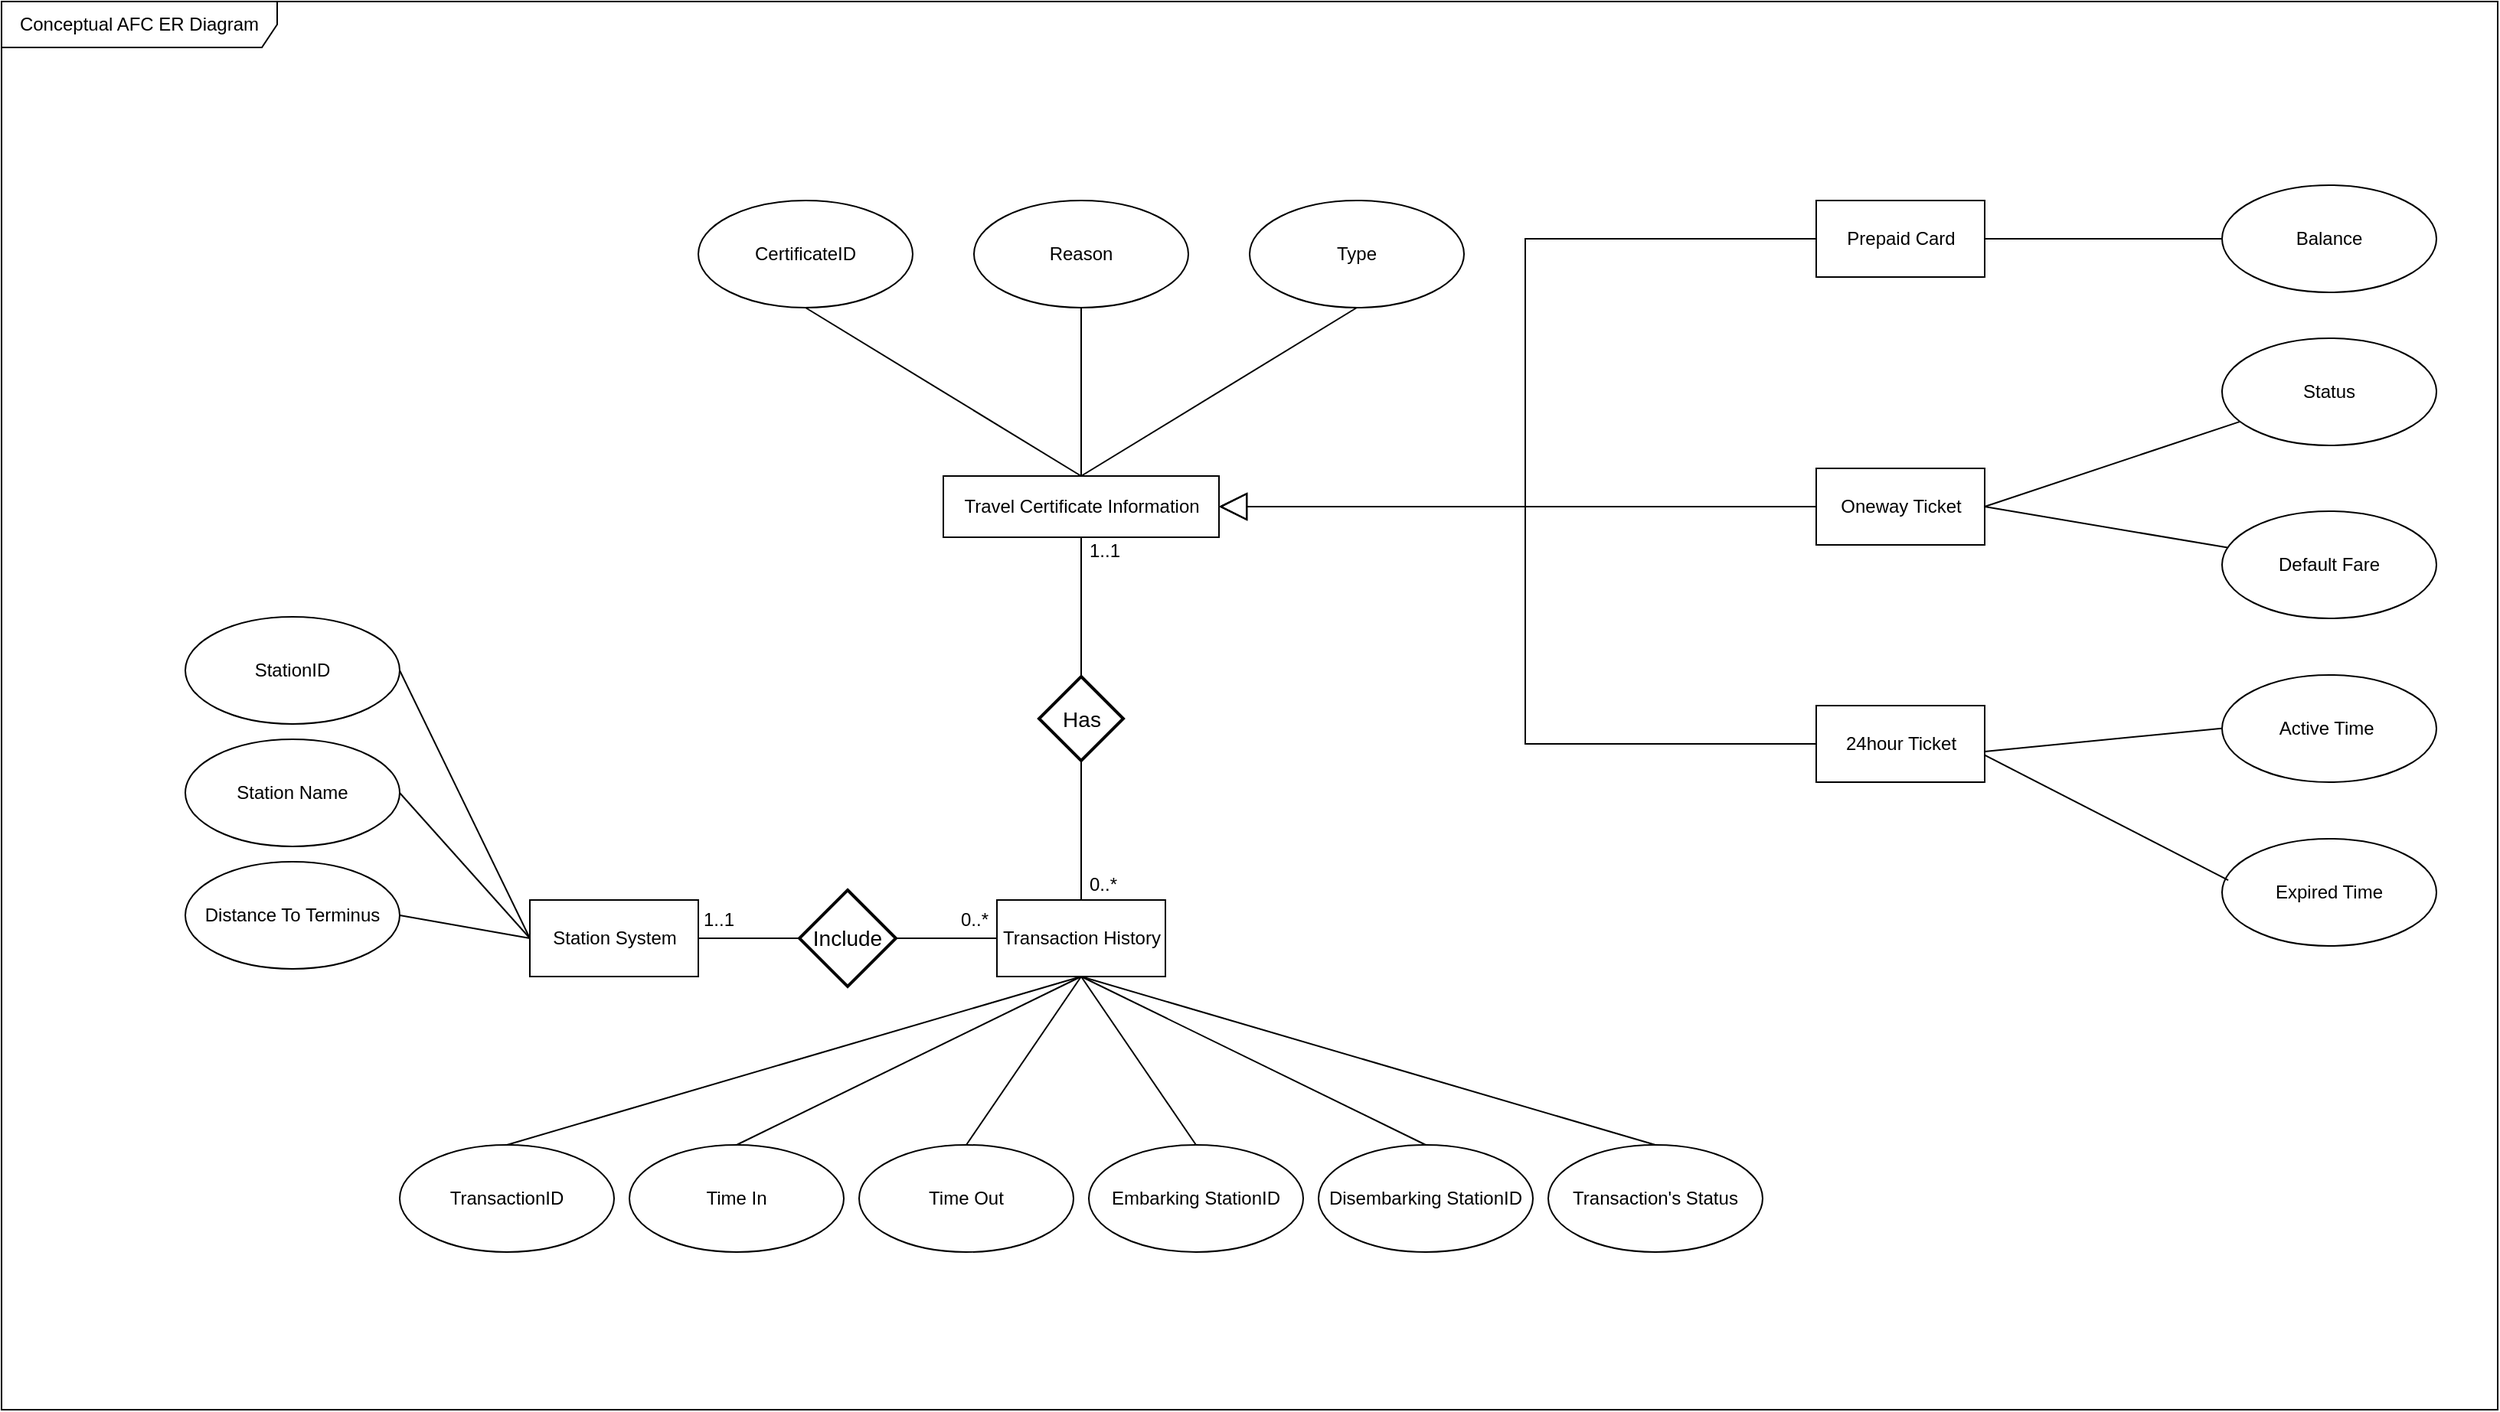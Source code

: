<mxfile version="12.1.9" type="device" pages="1"><diagram id="IIVnU5TS93NYjTbu1rzC" name="Page-1"><mxGraphModel dx="2976" dy="907" grid="1" gridSize="10" guides="1" tooltips="1" connect="1" arrows="1" fold="1" page="1" pageScale="1" pageWidth="1169" pageHeight="827" math="0" shadow="0"><root><mxCell id="0"/><mxCell id="1" parent="0"/><mxCell id="9WDU5_tVH0Kmsjpy-VmY-76" value="&lt;span class=&quot;fontstyle0&quot;&gt;Conceptual AFC ER Diagram&lt;br&gt;&lt;/span&gt;" style="shape=umlFrame;whiteSpace=wrap;html=1;width=180;height=30;" parent="1" vertex="1"><mxGeometry x="-455" y="10" width="1630" height="920" as="geometry"/></mxCell><mxCell id="9WDU5_tVH0Kmsjpy-VmY-21" style="edgeStyle=orthogonalEdgeStyle;rounded=0;orthogonalLoop=1;jettySize=auto;html=1;exitX=0.5;exitY=1;exitDx=0;exitDy=0;entryX=0.5;entryY=0;entryDx=0;entryDy=0;endArrow=none;endFill=0;strokeColor=#000000;" parent="1" source="9WDU5_tVH0Kmsjpy-VmY-58" target="9WDU5_tVH0Kmsjpy-VmY-20" edge="1"><mxGeometry relative="1" as="geometry"/></mxCell><mxCell id="9WDU5_tVH0Kmsjpy-VmY-73" value="0..*" style="text;html=1;resizable=0;points=[];align=center;verticalAlign=middle;labelBackgroundColor=#ffffff;" parent="9WDU5_tVH0Kmsjpy-VmY-21" vertex="1" connectable="0"><mxGeometry x="0.764" y="1" relative="1" as="geometry"><mxPoint x="13" as="offset"/></mxGeometry></mxCell><mxCell id="9WDU5_tVH0Kmsjpy-VmY-35" style="edgeStyle=none;rounded=0;orthogonalLoop=1;jettySize=auto;html=1;exitX=0.5;exitY=0;exitDx=0;exitDy=0;startArrow=none;startFill=0;endArrow=none;endFill=0;strokeColor=#000000;" parent="1" source="9WDU5_tVH0Kmsjpy-VmY-15" target="9WDU5_tVH0Kmsjpy-VmY-33" edge="1"><mxGeometry relative="1" as="geometry"/></mxCell><mxCell id="9WDU5_tVH0Kmsjpy-VmY-15" value="Travel Certificate Information" style="html=1;" parent="1" vertex="1"><mxGeometry x="160" y="320" width="180" height="40" as="geometry"/></mxCell><mxCell id="9WDU5_tVH0Kmsjpy-VmY-44" style="edgeStyle=none;rounded=0;orthogonalLoop=1;jettySize=auto;html=1;exitX=0.5;exitY=1;exitDx=0;exitDy=0;entryX=0.5;entryY=0;entryDx=0;entryDy=0;startArrow=none;startFill=0;endArrow=none;endFill=0;strokeColor=#000000;" parent="1" source="9WDU5_tVH0Kmsjpy-VmY-20" target="9WDU5_tVH0Kmsjpy-VmY-38" edge="1"><mxGeometry relative="1" as="geometry"/></mxCell><mxCell id="9WDU5_tVH0Kmsjpy-VmY-45" style="edgeStyle=none;rounded=0;orthogonalLoop=1;jettySize=auto;html=1;exitX=0.5;exitY=1;exitDx=0;exitDy=0;entryX=0.5;entryY=0;entryDx=0;entryDy=0;startArrow=none;startFill=0;endArrow=none;endFill=0;strokeColor=#000000;" parent="1" source="9WDU5_tVH0Kmsjpy-VmY-20" target="9WDU5_tVH0Kmsjpy-VmY-39" edge="1"><mxGeometry relative="1" as="geometry"/></mxCell><mxCell id="9WDU5_tVH0Kmsjpy-VmY-46" style="edgeStyle=none;rounded=0;orthogonalLoop=1;jettySize=auto;html=1;exitX=0.5;exitY=1;exitDx=0;exitDy=0;entryX=0.5;entryY=0;entryDx=0;entryDy=0;startArrow=none;startFill=0;endArrow=none;endFill=0;strokeColor=#000000;" parent="1" source="9WDU5_tVH0Kmsjpy-VmY-20" target="9WDU5_tVH0Kmsjpy-VmY-40" edge="1"><mxGeometry relative="1" as="geometry"/></mxCell><mxCell id="9WDU5_tVH0Kmsjpy-VmY-47" style="edgeStyle=none;rounded=0;orthogonalLoop=1;jettySize=auto;html=1;exitX=0.5;exitY=1;exitDx=0;exitDy=0;entryX=0.5;entryY=0;entryDx=0;entryDy=0;startArrow=none;startFill=0;endArrow=none;endFill=0;strokeColor=#000000;" parent="1" source="9WDU5_tVH0Kmsjpy-VmY-20" target="9WDU5_tVH0Kmsjpy-VmY-41" edge="1"><mxGeometry relative="1" as="geometry"/></mxCell><mxCell id="9WDU5_tVH0Kmsjpy-VmY-48" style="edgeStyle=none;rounded=0;orthogonalLoop=1;jettySize=auto;html=1;exitX=0.5;exitY=1;exitDx=0;exitDy=0;entryX=0.5;entryY=0;entryDx=0;entryDy=0;startArrow=none;startFill=0;endArrow=none;endFill=0;strokeColor=#000000;" parent="1" source="9WDU5_tVH0Kmsjpy-VmY-20" target="9WDU5_tVH0Kmsjpy-VmY-42" edge="1"><mxGeometry relative="1" as="geometry"/></mxCell><mxCell id="9WDU5_tVH0Kmsjpy-VmY-49" style="edgeStyle=none;rounded=0;orthogonalLoop=1;jettySize=auto;html=1;exitX=0.5;exitY=1;exitDx=0;exitDy=0;entryX=0.5;entryY=0;entryDx=0;entryDy=0;startArrow=none;startFill=0;endArrow=none;endFill=0;strokeColor=#000000;" parent="1" source="9WDU5_tVH0Kmsjpy-VmY-20" target="9WDU5_tVH0Kmsjpy-VmY-43" edge="1"><mxGeometry relative="1" as="geometry"/></mxCell><mxCell id="9WDU5_tVH0Kmsjpy-VmY-20" value="Transaction History" style="html=1;" parent="1" vertex="1"><mxGeometry x="195" y="597" width="110" height="50" as="geometry"/></mxCell><mxCell id="9WDU5_tVH0Kmsjpy-VmY-50" style="edgeStyle=orthogonalEdgeStyle;rounded=0;orthogonalLoop=1;jettySize=auto;html=1;exitX=0;exitY=0.5;exitDx=0;exitDy=0;entryX=1;entryY=0.5;entryDx=0;entryDy=0;startArrow=none;startFill=0;endArrow=block;endFill=0;strokeColor=#000000;endSize=16;" parent="1" source="9WDU5_tVH0Kmsjpy-VmY-22" target="9WDU5_tVH0Kmsjpy-VmY-15" edge="1"><mxGeometry relative="1" as="geometry"/></mxCell><mxCell id="kaxGdYkLXSey3qa5f71B-2" style="edgeStyle=orthogonalEdgeStyle;rounded=0;orthogonalLoop=1;jettySize=auto;html=1;exitX=1;exitY=0.5;exitDx=0;exitDy=0;entryX=0;entryY=0.5;entryDx=0;entryDy=0;endArrow=none;endFill=0;" edge="1" parent="1" source="9WDU5_tVH0Kmsjpy-VmY-22" target="kaxGdYkLXSey3qa5f71B-1"><mxGeometry relative="1" as="geometry"/></mxCell><mxCell id="9WDU5_tVH0Kmsjpy-VmY-22" value="Prepaid Card" style="html=1;" parent="1" vertex="1"><mxGeometry x="730" y="140" width="110" height="50" as="geometry"/></mxCell><mxCell id="9WDU5_tVH0Kmsjpy-VmY-30" style="rounded=0;orthogonalLoop=1;jettySize=auto;html=1;exitX=1;exitY=0.5;exitDx=0;exitDy=0;startArrow=none;startFill=0;endArrow=none;endFill=0;strokeColor=#000000;" parent="1" source="9WDU5_tVH0Kmsjpy-VmY-23" target="9WDU5_tVH0Kmsjpy-VmY-26" edge="1"><mxGeometry relative="1" as="geometry"/></mxCell><mxCell id="9WDU5_tVH0Kmsjpy-VmY-31" style="rounded=0;orthogonalLoop=1;jettySize=auto;html=1;exitX=1;exitY=0.5;exitDx=0;exitDy=0;startArrow=none;startFill=0;endArrow=none;endFill=0;strokeColor=#000000;" parent="1" source="9WDU5_tVH0Kmsjpy-VmY-23" target="9WDU5_tVH0Kmsjpy-VmY-27" edge="1"><mxGeometry relative="1" as="geometry"/></mxCell><mxCell id="9WDU5_tVH0Kmsjpy-VmY-51" style="edgeStyle=orthogonalEdgeStyle;rounded=0;orthogonalLoop=1;jettySize=auto;html=1;exitX=0;exitY=0.5;exitDx=0;exitDy=0;startArrow=none;startFill=0;endArrow=block;endFill=0;strokeColor=#000000;endSize=16;" parent="1" source="9WDU5_tVH0Kmsjpy-VmY-23" edge="1"><mxGeometry relative="1" as="geometry"><mxPoint x="340" y="340" as="targetPoint"/></mxGeometry></mxCell><mxCell id="9WDU5_tVH0Kmsjpy-VmY-23" value="Oneway Ticket" style="html=1;" parent="1" vertex="1"><mxGeometry x="730" y="315" width="110" height="50" as="geometry"/></mxCell><mxCell id="9WDU5_tVH0Kmsjpy-VmY-52" style="edgeStyle=orthogonalEdgeStyle;rounded=0;orthogonalLoop=1;jettySize=auto;html=1;exitX=0;exitY=0.5;exitDx=0;exitDy=0;entryX=1;entryY=0.5;entryDx=0;entryDy=0;startArrow=none;startFill=0;endArrow=block;endFill=0;strokeColor=#000000;endSize=16;" parent="1" source="9WDU5_tVH0Kmsjpy-VmY-24" target="9WDU5_tVH0Kmsjpy-VmY-15" edge="1"><mxGeometry relative="1" as="geometry"/></mxCell><mxCell id="9WDU5_tVH0Kmsjpy-VmY-24" value="24hour Ticket" style="html=1;" parent="1" vertex="1"><mxGeometry x="730" y="470" width="110" height="50" as="geometry"/></mxCell><mxCell id="9WDU5_tVH0Kmsjpy-VmY-26" value="Status" style="ellipse;whiteSpace=wrap;html=1;" parent="1" vertex="1"><mxGeometry x="995" y="230" width="140" height="70" as="geometry"/></mxCell><mxCell id="9WDU5_tVH0Kmsjpy-VmY-27" value="Default Fare" style="ellipse;whiteSpace=wrap;html=1;" parent="1" vertex="1"><mxGeometry x="995" y="343" width="140" height="70" as="geometry"/></mxCell><mxCell id="9WDU5_tVH0Kmsjpy-VmY-36" style="edgeStyle=none;rounded=0;orthogonalLoop=1;jettySize=auto;html=1;exitX=0.5;exitY=1;exitDx=0;exitDy=0;entryX=0.5;entryY=0;entryDx=0;entryDy=0;startArrow=none;startFill=0;endArrow=none;endFill=0;strokeColor=#000000;" parent="1" source="9WDU5_tVH0Kmsjpy-VmY-32" target="9WDU5_tVH0Kmsjpy-VmY-15" edge="1"><mxGeometry relative="1" as="geometry"/></mxCell><mxCell id="9WDU5_tVH0Kmsjpy-VmY-32" value="CertificateID" style="ellipse;whiteSpace=wrap;html=1;" parent="1" vertex="1"><mxGeometry y="140" width="140" height="70" as="geometry"/></mxCell><mxCell id="9WDU5_tVH0Kmsjpy-VmY-33" value="Reason" style="ellipse;whiteSpace=wrap;html=1;" parent="1" vertex="1"><mxGeometry x="180" y="140" width="140" height="70" as="geometry"/></mxCell><mxCell id="9WDU5_tVH0Kmsjpy-VmY-37" style="edgeStyle=none;rounded=0;orthogonalLoop=1;jettySize=auto;html=1;exitX=0.5;exitY=1;exitDx=0;exitDy=0;startArrow=none;startFill=0;endArrow=none;endFill=0;strokeColor=#000000;" parent="1" source="9WDU5_tVH0Kmsjpy-VmY-34" edge="1"><mxGeometry relative="1" as="geometry"><mxPoint x="250" y="320" as="targetPoint"/></mxGeometry></mxCell><mxCell id="9WDU5_tVH0Kmsjpy-VmY-34" value="Type" style="ellipse;whiteSpace=wrap;html=1;" parent="1" vertex="1"><mxGeometry x="360" y="140" width="140" height="70" as="geometry"/></mxCell><mxCell id="9WDU5_tVH0Kmsjpy-VmY-38" value="TransactionID" style="ellipse;whiteSpace=wrap;html=1;" parent="1" vertex="1"><mxGeometry x="-195" y="757" width="140" height="70" as="geometry"/></mxCell><mxCell id="9WDU5_tVH0Kmsjpy-VmY-39" value="Time In" style="ellipse;whiteSpace=wrap;html=1;" parent="1" vertex="1"><mxGeometry x="-45" y="757" width="140" height="70" as="geometry"/></mxCell><mxCell id="9WDU5_tVH0Kmsjpy-VmY-40" value="Time Out" style="ellipse;whiteSpace=wrap;html=1;" parent="1" vertex="1"><mxGeometry x="105" y="757" width="140" height="70" as="geometry"/></mxCell><mxCell id="9WDU5_tVH0Kmsjpy-VmY-41" value="Embarking StationID" style="ellipse;whiteSpace=wrap;html=1;" parent="1" vertex="1"><mxGeometry x="255" y="757" width="140" height="70" as="geometry"/></mxCell><mxCell id="9WDU5_tVH0Kmsjpy-VmY-42" value="Disembarking StationID" style="ellipse;whiteSpace=wrap;html=1;" parent="1" vertex="1"><mxGeometry x="405" y="757" width="140" height="70" as="geometry"/></mxCell><mxCell id="9WDU5_tVH0Kmsjpy-VmY-43" value="Transaction's Status&lt;br&gt;" style="ellipse;whiteSpace=wrap;html=1;" parent="1" vertex="1"><mxGeometry x="555" y="757" width="140" height="70" as="geometry"/></mxCell><mxCell id="9WDU5_tVH0Kmsjpy-VmY-65" style="edgeStyle=orthogonalEdgeStyle;rounded=0;orthogonalLoop=1;jettySize=auto;html=1;exitX=1;exitY=0.5;exitDx=0;exitDy=0;entryX=0;entryY=0.5;entryDx=0;entryDy=0;startArrow=none;startFill=0;endArrow=none;endFill=0;endSize=16;strokeColor=#000000;strokeWidth=1;" parent="1" source="9WDU5_tVH0Kmsjpy-VmY-54" target="9WDU5_tVH0Kmsjpy-VmY-64" edge="1"><mxGeometry relative="1" as="geometry"/></mxCell><mxCell id="9WDU5_tVH0Kmsjpy-VmY-69" style="edgeStyle=none;rounded=0;orthogonalLoop=1;jettySize=auto;html=1;exitX=0;exitY=0.5;exitDx=0;exitDy=0;entryX=1;entryY=0.5;entryDx=0;entryDy=0;startArrow=none;startFill=0;endArrow=none;endFill=0;endSize=16;strokeColor=#000000;strokeWidth=1;" parent="1" source="9WDU5_tVH0Kmsjpy-VmY-54" target="9WDU5_tVH0Kmsjpy-VmY-56" edge="1"><mxGeometry relative="1" as="geometry"/></mxCell><mxCell id="9WDU5_tVH0Kmsjpy-VmY-70" style="edgeStyle=none;rounded=0;orthogonalLoop=1;jettySize=auto;html=1;exitX=0;exitY=0.5;exitDx=0;exitDy=0;entryX=1;entryY=0.5;entryDx=0;entryDy=0;startArrow=none;startFill=0;endArrow=none;endFill=0;endSize=16;strokeColor=#000000;strokeWidth=1;" parent="1" source="9WDU5_tVH0Kmsjpy-VmY-54" target="9WDU5_tVH0Kmsjpy-VmY-57" edge="1"><mxGeometry relative="1" as="geometry"/></mxCell><mxCell id="9WDU5_tVH0Kmsjpy-VmY-54" value="Station System" style="html=1;" parent="1" vertex="1"><mxGeometry x="-110" y="597" width="110" height="50" as="geometry"/></mxCell><mxCell id="9WDU5_tVH0Kmsjpy-VmY-67" style="rounded=0;orthogonalLoop=1;jettySize=auto;html=1;exitX=1;exitY=0.5;exitDx=0;exitDy=0;entryX=0;entryY=0.5;entryDx=0;entryDy=0;startArrow=none;startFill=0;endArrow=none;endFill=0;endSize=16;strokeColor=#000000;strokeWidth=1;" parent="1" source="9WDU5_tVH0Kmsjpy-VmY-55" target="9WDU5_tVH0Kmsjpy-VmY-54" edge="1"><mxGeometry relative="1" as="geometry"/></mxCell><mxCell id="9WDU5_tVH0Kmsjpy-VmY-55" value="StationID" style="ellipse;whiteSpace=wrap;html=1;" parent="1" vertex="1"><mxGeometry x="-335" y="412" width="140" height="70" as="geometry"/></mxCell><mxCell id="9WDU5_tVH0Kmsjpy-VmY-56" value="Station Name" style="ellipse;whiteSpace=wrap;html=1;" parent="1" vertex="1"><mxGeometry x="-335" y="492" width="140" height="70" as="geometry"/></mxCell><mxCell id="9WDU5_tVH0Kmsjpy-VmY-57" value="Distance To Terminus" style="ellipse;whiteSpace=wrap;html=1;" parent="1" vertex="1"><mxGeometry x="-335" y="572" width="140" height="70" as="geometry"/></mxCell><mxCell id="9WDU5_tVH0Kmsjpy-VmY-58" value="Has" style="shape=rhombus;strokeWidth=2;fontSize=17;perimeter=rhombusPerimeter;whiteSpace=wrap;html=1;align=center;fontSize=14;" parent="1" vertex="1"><mxGeometry x="222.5" y="451" width="55" height="55" as="geometry"/></mxCell><mxCell id="9WDU5_tVH0Kmsjpy-VmY-59" style="edgeStyle=orthogonalEdgeStyle;rounded=0;orthogonalLoop=1;jettySize=auto;html=1;exitX=0.5;exitY=1;exitDx=0;exitDy=0;entryX=0.5;entryY=0;entryDx=0;entryDy=0;endArrow=none;endFill=0;strokeColor=#000000;" parent="1" source="9WDU5_tVH0Kmsjpy-VmY-15" target="9WDU5_tVH0Kmsjpy-VmY-58" edge="1"><mxGeometry relative="1" as="geometry"><mxPoint x="250" y="487" as="sourcePoint"/><mxPoint x="250" y="597" as="targetPoint"/></mxGeometry></mxCell><mxCell id="9WDU5_tVH0Kmsjpy-VmY-71" value="1..1" style="text;html=1;resizable=0;points=[];align=center;verticalAlign=middle;labelBackgroundColor=#ffffff;" parent="9WDU5_tVH0Kmsjpy-VmY-59" vertex="1" connectable="0"><mxGeometry x="-0.745" y="-2" relative="1" as="geometry"><mxPoint x="17" y="-3" as="offset"/></mxGeometry></mxCell><mxCell id="9WDU5_tVH0Kmsjpy-VmY-74" value="0..*" style="text;html=1;resizable=0;points=[];align=center;verticalAlign=middle;labelBackgroundColor=#ffffff;" parent="9WDU5_tVH0Kmsjpy-VmY-59" vertex="1" connectable="0"><mxGeometry x="-0.745" y="-2" relative="1" as="geometry"><mxPoint x="-68" y="238" as="offset"/></mxGeometry></mxCell><mxCell id="9WDU5_tVH0Kmsjpy-VmY-75" value="1..1" style="text;html=1;resizable=0;points=[];align=center;verticalAlign=middle;labelBackgroundColor=#ffffff;" parent="9WDU5_tVH0Kmsjpy-VmY-59" vertex="1" connectable="0"><mxGeometry x="-0.745" y="-2" relative="1" as="geometry"><mxPoint x="-235" y="238" as="offset"/></mxGeometry></mxCell><mxCell id="9WDU5_tVH0Kmsjpy-VmY-66" style="edgeStyle=orthogonalEdgeStyle;rounded=0;orthogonalLoop=1;jettySize=auto;html=1;exitX=1;exitY=0.5;exitDx=0;exitDy=0;entryX=0;entryY=0.5;entryDx=0;entryDy=0;startArrow=none;startFill=0;endArrow=none;endFill=0;endSize=16;strokeColor=#000000;strokeWidth=1;" parent="1" source="9WDU5_tVH0Kmsjpy-VmY-64" target="9WDU5_tVH0Kmsjpy-VmY-20" edge="1"><mxGeometry relative="1" as="geometry"/></mxCell><mxCell id="9WDU5_tVH0Kmsjpy-VmY-64" value="Include" style="shape=rhombus;strokeWidth=2;fontSize=17;perimeter=rhombusPerimeter;whiteSpace=wrap;html=1;align=center;fontSize=14;" parent="1" vertex="1"><mxGeometry x="66" y="590.5" width="63" height="63" as="geometry"/></mxCell><mxCell id="53a0ERz882PGDiZ0Y2IB-1" value="Active Time&amp;nbsp;" style="ellipse;whiteSpace=wrap;html=1;" parent="1" vertex="1"><mxGeometry x="995" y="450" width="140" height="70" as="geometry"/></mxCell><mxCell id="53a0ERz882PGDiZ0Y2IB-2" value="Expired Time" style="ellipse;whiteSpace=wrap;html=1;" parent="1" vertex="1"><mxGeometry x="995" y="557" width="140" height="70" as="geometry"/></mxCell><mxCell id="53a0ERz882PGDiZ0Y2IB-3" style="rounded=0;orthogonalLoop=1;jettySize=auto;html=1;startArrow=none;startFill=0;endArrow=none;endFill=0;strokeColor=#000000;" parent="1" edge="1"><mxGeometry relative="1" as="geometry"><mxPoint x="840" y="500" as="sourcePoint"/><mxPoint x="994.756" y="484.915" as="targetPoint"/></mxGeometry></mxCell><mxCell id="53a0ERz882PGDiZ0Y2IB-4" style="rounded=0;orthogonalLoop=1;jettySize=auto;html=1;startArrow=none;startFill=0;endArrow=none;endFill=0;strokeColor=#000000;entryX=0.029;entryY=0.386;entryDx=0;entryDy=0;entryPerimeter=0;exitX=1;exitY=0.647;exitDx=0;exitDy=0;exitPerimeter=0;" parent="1" source="9WDU5_tVH0Kmsjpy-VmY-24" target="53a0ERz882PGDiZ0Y2IB-2" edge="1"><mxGeometry relative="1" as="geometry"><mxPoint x="850" y="502.355" as="sourcePoint"/><mxPoint x="1004.756" y="494.915" as="targetPoint"/></mxGeometry></mxCell><mxCell id="kaxGdYkLXSey3qa5f71B-1" value="Balance" style="ellipse;whiteSpace=wrap;html=1;" vertex="1" parent="1"><mxGeometry x="995" y="130" width="140" height="70" as="geometry"/></mxCell></root></mxGraphModel></diagram></mxfile>